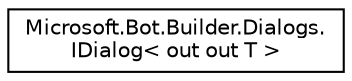 digraph "Graphical Class Hierarchy"
{
  edge [fontname="Helvetica",fontsize="10",labelfontname="Helvetica",labelfontsize="10"];
  node [fontname="Helvetica",fontsize="10",shape=record];
  rankdir="LR";
  Node1 [label="Microsoft.Bot.Builder.Dialogs.\lIDialog\< out out T \>",height=0.2,width=0.4,color="black", fillcolor="white", style="filled",URL="$dd/d5e/interface_microsoft_1_1_bot_1_1_builder_1_1_dialogs_1_1_i_dialog.html",tooltip="A IDialog<T> is a suspendable conversational process that produces a result of type T ..."];
}
